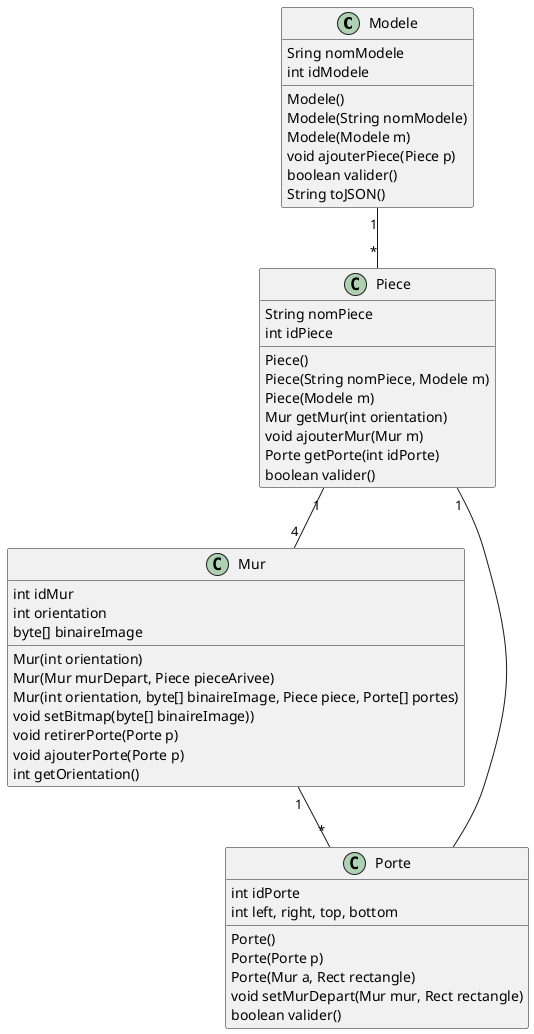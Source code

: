 @startuml

class Modele{
    Sring nomModele
    int idModele
    Modele()
    Modele(String nomModele)
    Modele(Modele m)
    void ajouterPiece(Piece p)
    boolean valider()
    String toJSON()
}

class Piece{
    String nomPiece
    int idPiece
    Piece()
    Piece(String nomPiece, Modele m)
    Piece(Modele m)
    Mur getMur(int orientation)
    void ajouterMur(Mur m)
    Porte getPorte(int idPorte)
    boolean valider()
}

class Mur{
    int idMur
    int orientation
    byte[] binaireImage
    Mur(int orientation)
    Mur(Mur murDepart, Piece pieceArivee)
    Mur(int orientation, byte[] binaireImage, Piece piece, Porte[] portes)
    void setBitmap(byte[] binaireImage))
    void retirerPorte(Porte p)
    void ajouterPorte(Porte p)
    int getOrientation()

}

class Porte{
    int idPorte
    int left, right, top, bottom
    Porte()
    Porte(Porte p)
    Porte(Mur a, Rect rectangle)
    void setMurDepart(Mur mur, Rect rectangle)
    boolean valider()
}

Modele "1"--"*" Piece
Piece "1"--"4" Mur
Mur "1"--"*" Porte
Porte --"1" Piece
@enduml